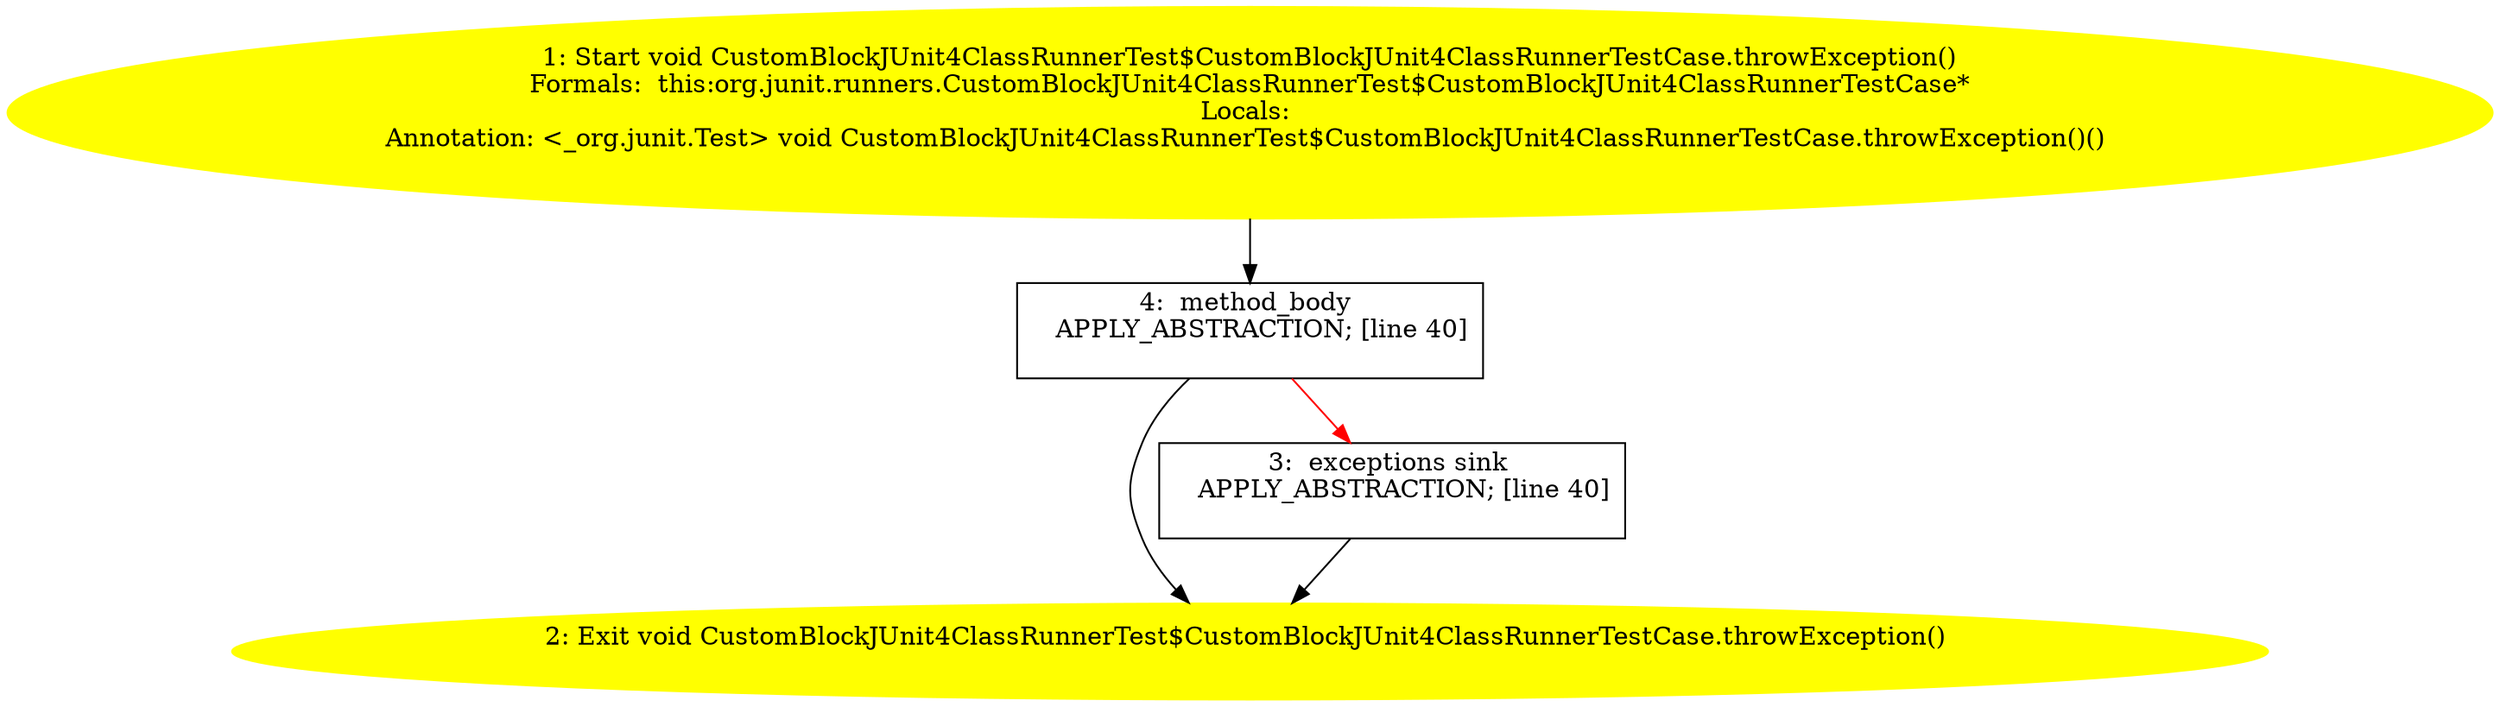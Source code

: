 /* @generated */
digraph cfg {
"org.junit.runners.CustomBlockJUnit4ClassRunnerTest$CustomBlockJUnit4ClassRunnerTestCase.throwExcepti.5aa31c9486ca214445221c12eeab2e28_1" [label="1: Start void CustomBlockJUnit4ClassRunnerTest$CustomBlockJUnit4ClassRunnerTestCase.throwException()\nFormals:  this:org.junit.runners.CustomBlockJUnit4ClassRunnerTest$CustomBlockJUnit4ClassRunnerTestCase*\nLocals: \nAnnotation: <_org.junit.Test> void CustomBlockJUnit4ClassRunnerTest$CustomBlockJUnit4ClassRunnerTestCase.throwException()() \n  " color=yellow style=filled]
	

	 "org.junit.runners.CustomBlockJUnit4ClassRunnerTest$CustomBlockJUnit4ClassRunnerTestCase.throwExcepti.5aa31c9486ca214445221c12eeab2e28_1" -> "org.junit.runners.CustomBlockJUnit4ClassRunnerTest$CustomBlockJUnit4ClassRunnerTestCase.throwExcepti.5aa31c9486ca214445221c12eeab2e28_4" ;
"org.junit.runners.CustomBlockJUnit4ClassRunnerTest$CustomBlockJUnit4ClassRunnerTestCase.throwExcepti.5aa31c9486ca214445221c12eeab2e28_2" [label="2: Exit void CustomBlockJUnit4ClassRunnerTest$CustomBlockJUnit4ClassRunnerTestCase.throwException() \n  " color=yellow style=filled]
	

"org.junit.runners.CustomBlockJUnit4ClassRunnerTest$CustomBlockJUnit4ClassRunnerTestCase.throwExcepti.5aa31c9486ca214445221c12eeab2e28_3" [label="3:  exceptions sink \n   APPLY_ABSTRACTION; [line 40]\n " shape="box"]
	

	 "org.junit.runners.CustomBlockJUnit4ClassRunnerTest$CustomBlockJUnit4ClassRunnerTestCase.throwExcepti.5aa31c9486ca214445221c12eeab2e28_3" -> "org.junit.runners.CustomBlockJUnit4ClassRunnerTest$CustomBlockJUnit4ClassRunnerTestCase.throwExcepti.5aa31c9486ca214445221c12eeab2e28_2" ;
"org.junit.runners.CustomBlockJUnit4ClassRunnerTest$CustomBlockJUnit4ClassRunnerTestCase.throwExcepti.5aa31c9486ca214445221c12eeab2e28_4" [label="4:  method_body \n   APPLY_ABSTRACTION; [line 40]\n " shape="box"]
	

	 "org.junit.runners.CustomBlockJUnit4ClassRunnerTest$CustomBlockJUnit4ClassRunnerTestCase.throwExcepti.5aa31c9486ca214445221c12eeab2e28_4" -> "org.junit.runners.CustomBlockJUnit4ClassRunnerTest$CustomBlockJUnit4ClassRunnerTestCase.throwExcepti.5aa31c9486ca214445221c12eeab2e28_2" ;
	 "org.junit.runners.CustomBlockJUnit4ClassRunnerTest$CustomBlockJUnit4ClassRunnerTestCase.throwExcepti.5aa31c9486ca214445221c12eeab2e28_4" -> "org.junit.runners.CustomBlockJUnit4ClassRunnerTest$CustomBlockJUnit4ClassRunnerTestCase.throwExcepti.5aa31c9486ca214445221c12eeab2e28_3" [color="red" ];
}
